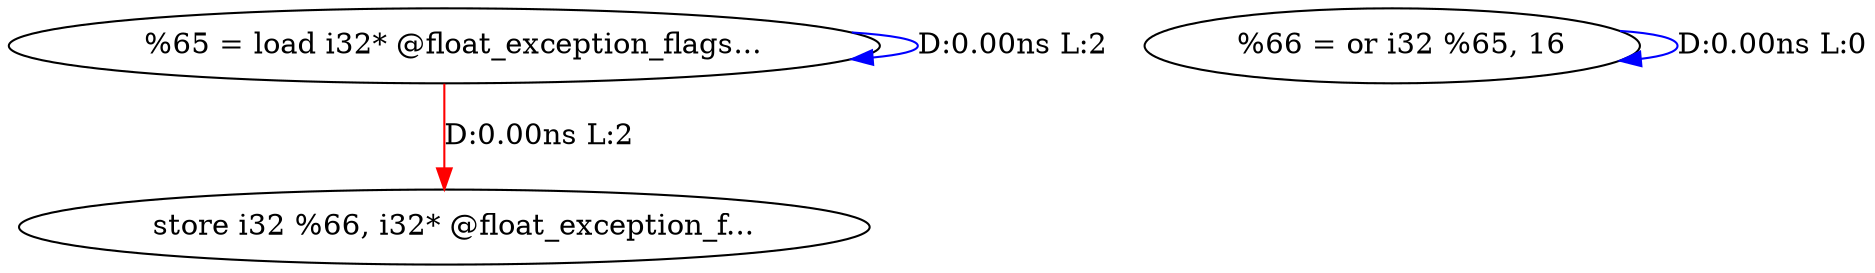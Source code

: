 digraph {
Node0x3cc8f40[label="  %65 = load i32* @float_exception_flags..."];
Node0x3cc8f40 -> Node0x3cc8f40[label="D:0.00ns L:2",color=blue];
Node0x3cc9100[label="  store i32 %66, i32* @float_exception_f..."];
Node0x3cc8f40 -> Node0x3cc9100[label="D:0.00ns L:2",color=red];
Node0x3cc9020[label="  %66 = or i32 %65, 16"];
Node0x3cc9020 -> Node0x3cc9020[label="D:0.00ns L:0",color=blue];
}
